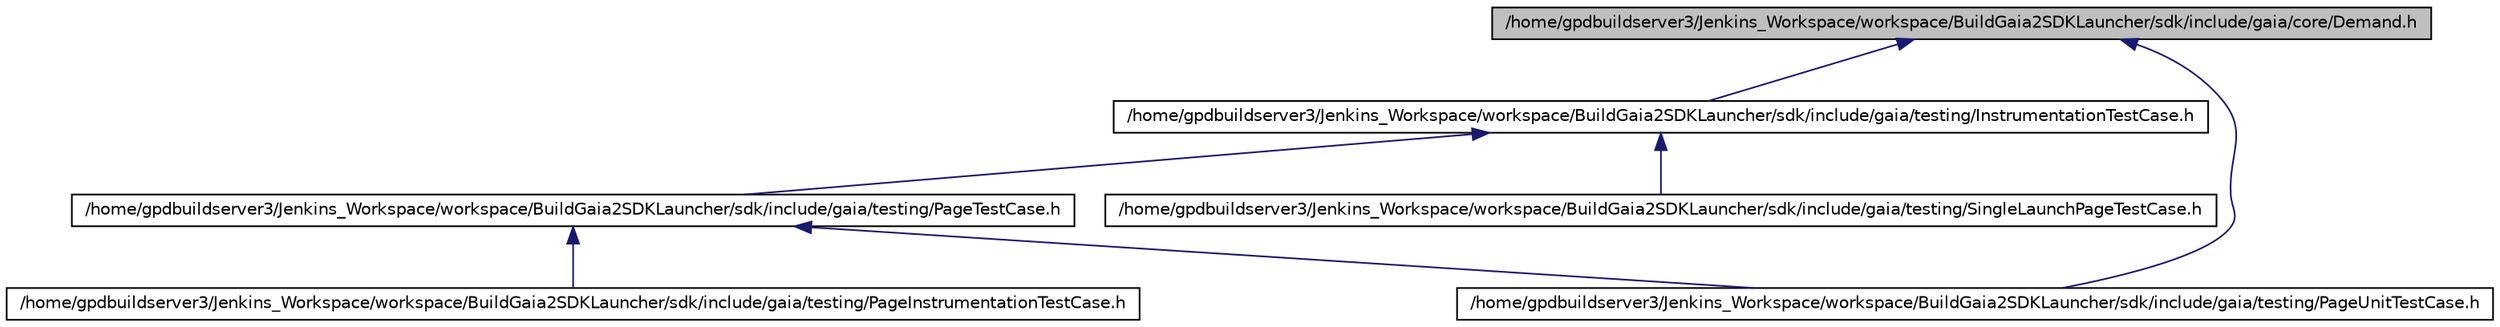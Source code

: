 digraph G
{
  edge [fontname="Helvetica",fontsize="10",labelfontname="Helvetica",labelfontsize="10"];
  node [fontname="Helvetica",fontsize="10",shape=record];
  Node1 [label="/home/gpdbuildserver3/Jenkins_Workspace/workspace/BuildGaia2SDKLauncher/sdk/include/gaia/core/Demand.h",height=0.2,width=0.4,color="black", fillcolor="grey75", style="filled" fontcolor="black"];
  Node1 -> Node2 [dir=back,color="midnightblue",fontsize="10",style="solid",fontname="Helvetica"];
  Node2 [label="/home/gpdbuildserver3/Jenkins_Workspace/workspace/BuildGaia2SDKLauncher/sdk/include/gaia/testing/InstrumentationTestCase.h",height=0.2,width=0.4,color="black", fillcolor="white", style="filled",URL="$d0/d54/_instrumentation_test_case_8h.html"];
  Node2 -> Node3 [dir=back,color="midnightblue",fontsize="10",style="solid",fontname="Helvetica"];
  Node3 [label="/home/gpdbuildserver3/Jenkins_Workspace/workspace/BuildGaia2SDKLauncher/sdk/include/gaia/testing/PageTestCase.h",height=0.2,width=0.4,color="black", fillcolor="white", style="filled",URL="$d5/db9/_page_test_case_8h.html"];
  Node3 -> Node4 [dir=back,color="midnightblue",fontsize="10",style="solid",fontname="Helvetica"];
  Node4 [label="/home/gpdbuildserver3/Jenkins_Workspace/workspace/BuildGaia2SDKLauncher/sdk/include/gaia/testing/PageInstrumentationTestCase.h",height=0.2,width=0.4,color="black", fillcolor="white", style="filled",URL="$d2/d74/_page_instrumentation_test_case_8h.html"];
  Node3 -> Node5 [dir=back,color="midnightblue",fontsize="10",style="solid",fontname="Helvetica"];
  Node5 [label="/home/gpdbuildserver3/Jenkins_Workspace/workspace/BuildGaia2SDKLauncher/sdk/include/gaia/testing/PageUnitTestCase.h",height=0.2,width=0.4,color="black", fillcolor="white", style="filled",URL="$db/deb/_page_unit_test_case_8h.html"];
  Node2 -> Node6 [dir=back,color="midnightblue",fontsize="10",style="solid",fontname="Helvetica"];
  Node6 [label="/home/gpdbuildserver3/Jenkins_Workspace/workspace/BuildGaia2SDKLauncher/sdk/include/gaia/testing/SingleLaunchPageTestCase.h",height=0.2,width=0.4,color="black", fillcolor="white", style="filled",URL="$d2/dc6/_single_launch_page_test_case_8h.html"];
  Node1 -> Node5 [dir=back,color="midnightblue",fontsize="10",style="solid",fontname="Helvetica"];
}
